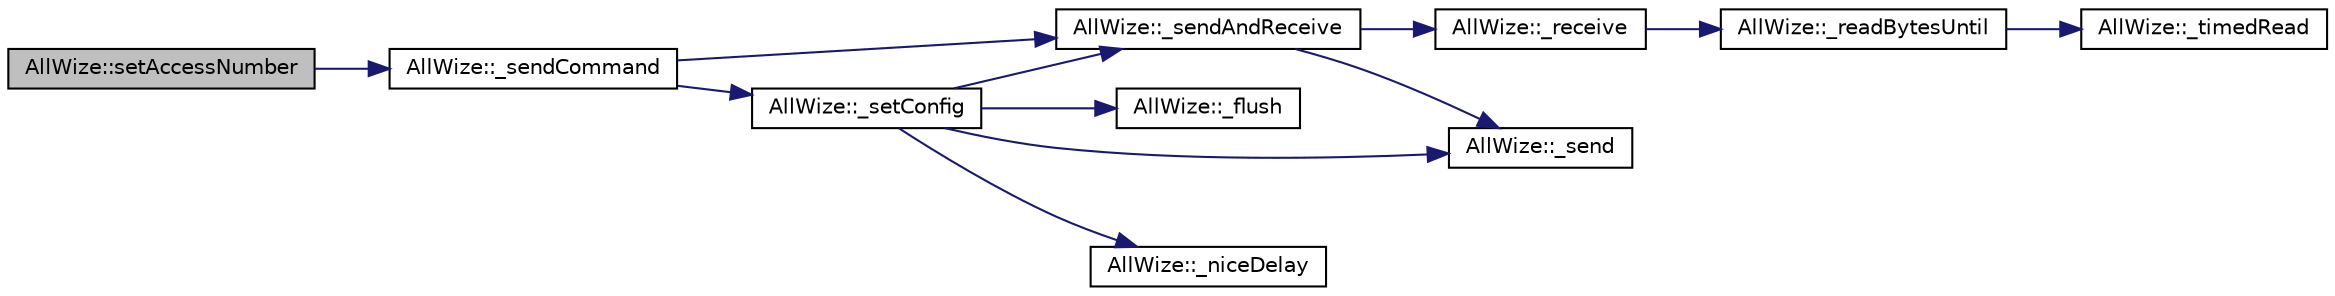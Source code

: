 digraph "AllWize::setAccessNumber"
{
  edge [fontname="Helvetica",fontsize="10",labelfontname="Helvetica",labelfontsize="10"];
  node [fontname="Helvetica",fontsize="10",shape=record];
  rankdir="LR";
  Node1286 [label="AllWize::setAccessNumber",height=0.2,width=0.4,color="black", fillcolor="grey75", style="filled", fontcolor="black"];
  Node1286 -> Node1287 [color="midnightblue",fontsize="10",style="solid",fontname="Helvetica"];
  Node1287 [label="AllWize::_sendCommand",height=0.2,width=0.4,color="black", fillcolor="white", style="filled",URL="$classAllWize.html#aa396ffb4a719730440575425c981adef",tooltip="Sends a command with the given data. "];
  Node1287 -> Node1288 [color="midnightblue",fontsize="10",style="solid",fontname="Helvetica"];
  Node1288 [label="AllWize::_setConfig",height=0.2,width=0.4,color="black", fillcolor="white", style="filled",URL="$classAllWize.html#a493af0599b973f713192b175000264e6",tooltip="Sets or unsets config mode. "];
  Node1288 -> Node1289 [color="midnightblue",fontsize="10",style="solid",fontname="Helvetica"];
  Node1289 [label="AllWize::_flush",height=0.2,width=0.4,color="black", fillcolor="white", style="filled",URL="$classAllWize.html#ace21941ce1a1174ef567c1a269ebf551",tooltip="Flushes the serial line to the module. "];
  Node1288 -> Node1290 [color="midnightblue",fontsize="10",style="solid",fontname="Helvetica"];
  Node1290 [label="AllWize::_sendAndReceive",height=0.2,width=0.4,color="black", fillcolor="white", style="filled",URL="$classAllWize.html#af4c575f742b3c2a837058846b83fbfe1",tooltip="Sends a binary buffer and waits for response. Returns the number of bytes received and stored in the ..."];
  Node1290 -> Node1291 [color="midnightblue",fontsize="10",style="solid",fontname="Helvetica"];
  Node1291 [label="AllWize::_send",height=0.2,width=0.4,color="black", fillcolor="white", style="filled",URL="$classAllWize.html#ac194cac5fd63b864ef567fb7a51a2ac9",tooltip="Sends a binary buffer to the module UART. Returns the number of bytes actually sent. "];
  Node1290 -> Node1292 [color="midnightblue",fontsize="10",style="solid",fontname="Helvetica"];
  Node1292 [label="AllWize::_receive",height=0.2,width=0.4,color="black", fillcolor="white", style="filled",URL="$classAllWize.html#a197c8bd0c47789acefd4e360ca697feb",tooltip="Listens to incoming data from the module until timeout or END_OF_RESPONSE. "];
  Node1292 -> Node1293 [color="midnightblue",fontsize="10",style="solid",fontname="Helvetica"];
  Node1293 [label="AllWize::_readBytesUntil",height=0.2,width=0.4,color="black", fillcolor="white", style="filled",URL="$classAllWize.html#a3cdbc480293b0e3c24107c549b485d5c",tooltip="Reads the stream buffer up to a certain char or times out. "];
  Node1293 -> Node1294 [color="midnightblue",fontsize="10",style="solid",fontname="Helvetica"];
  Node1294 [label="AllWize::_timedRead",height=0.2,width=0.4,color="black", fillcolor="white", style="filled",URL="$classAllWize.html#ac33ba05cebc3de22babb477922a07eaf",tooltip="Reads a byte from the stream with a timeout. "];
  Node1288 -> Node1291 [color="midnightblue",fontsize="10",style="solid",fontname="Helvetica"];
  Node1288 -> Node1295 [color="midnightblue",fontsize="10",style="solid",fontname="Helvetica"];
  Node1295 [label="AllWize::_niceDelay",height=0.2,width=0.4,color="black", fillcolor="white", style="filled",URL="$classAllWize.html#afeed45d2a47e184092d6dcd64c22fb72",tooltip="Does a non-blocking delay. "];
  Node1287 -> Node1290 [color="midnightblue",fontsize="10",style="solid",fontname="Helvetica"];
}
